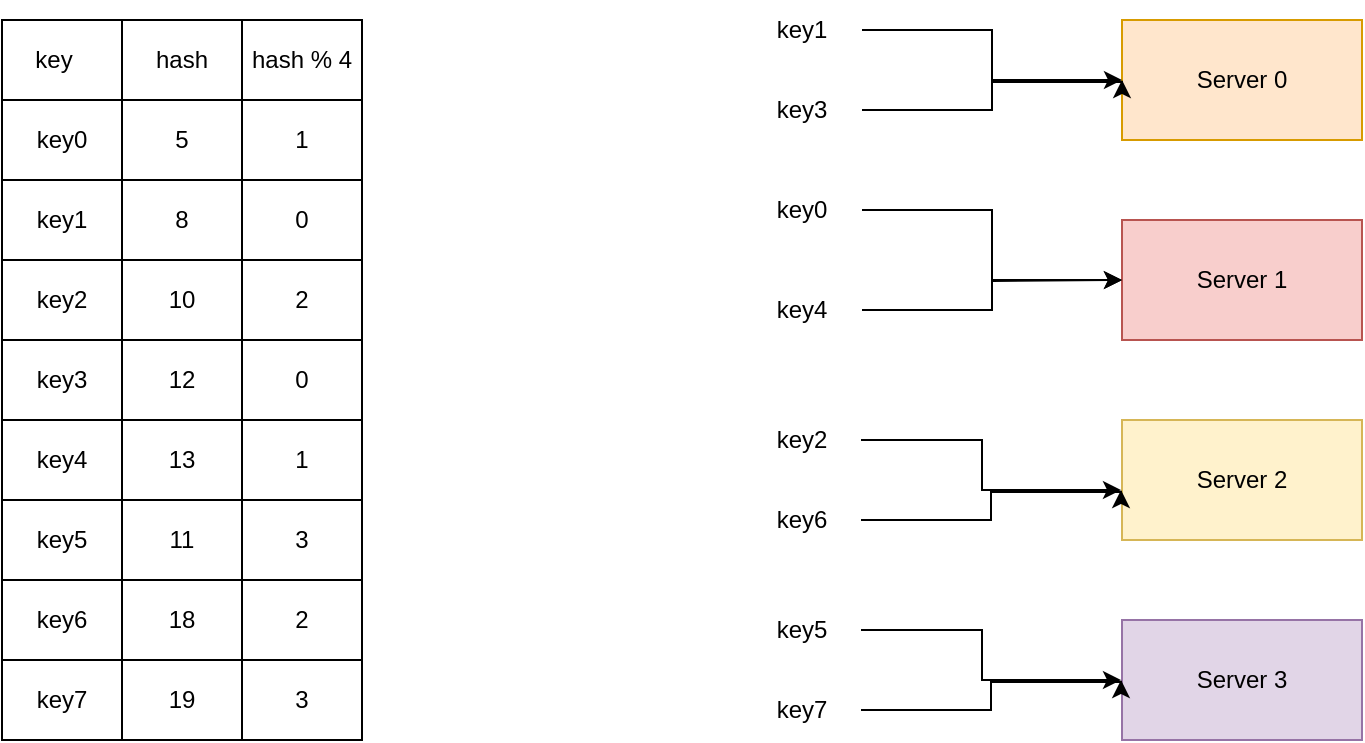 <mxfile version="26.1.3">
  <diagram name="Page-1" id="MKKmdcyjvgOV_uOWusmX">
    <mxGraphModel dx="1364" dy="758" grid="1" gridSize="10" guides="1" tooltips="1" connect="1" arrows="1" fold="1" page="1" pageScale="1" pageWidth="850" pageHeight="1100" math="0" shadow="0">
      <root>
        <mxCell id="0" />
        <mxCell id="1" parent="0" />
        <mxCell id="tOlh4tnU_qJZyK3Pe_yV-1" value="" style="shape=table;startSize=0;container=1;collapsible=0;childLayout=tableLayout;" vertex="1" parent="1">
          <mxGeometry x="40" y="120" width="180" height="360" as="geometry" />
        </mxCell>
        <mxCell id="tOlh4tnU_qJZyK3Pe_yV-2" value="" style="shape=tableRow;horizontal=0;startSize=0;swimlaneHead=0;swimlaneBody=0;strokeColor=inherit;top=0;left=0;bottom=0;right=0;collapsible=0;dropTarget=0;fillColor=none;points=[[0,0.5],[1,0.5]];portConstraint=eastwest;" vertex="1" parent="tOlh4tnU_qJZyK3Pe_yV-1">
          <mxGeometry width="180" height="40" as="geometry" />
        </mxCell>
        <mxCell id="tOlh4tnU_qJZyK3Pe_yV-3" value="key&lt;span style=&quot;white-space: pre;&quot;&gt;&#x9;&lt;/span&gt;" style="shape=partialRectangle;html=1;whiteSpace=wrap;connectable=0;strokeColor=inherit;overflow=hidden;fillColor=none;top=0;left=0;bottom=0;right=0;pointerEvents=1;" vertex="1" parent="tOlh4tnU_qJZyK3Pe_yV-2">
          <mxGeometry width="60" height="40" as="geometry">
            <mxRectangle width="60" height="40" as="alternateBounds" />
          </mxGeometry>
        </mxCell>
        <mxCell id="tOlh4tnU_qJZyK3Pe_yV-4" value="hash" style="shape=partialRectangle;html=1;whiteSpace=wrap;connectable=0;strokeColor=inherit;overflow=hidden;fillColor=none;top=0;left=0;bottom=0;right=0;pointerEvents=1;" vertex="1" parent="tOlh4tnU_qJZyK3Pe_yV-2">
          <mxGeometry x="60" width="60" height="40" as="geometry">
            <mxRectangle width="60" height="40" as="alternateBounds" />
          </mxGeometry>
        </mxCell>
        <mxCell id="tOlh4tnU_qJZyK3Pe_yV-5" value="hash % 4" style="shape=partialRectangle;html=1;whiteSpace=wrap;connectable=0;strokeColor=inherit;overflow=hidden;fillColor=none;top=0;left=0;bottom=0;right=0;pointerEvents=1;" vertex="1" parent="tOlh4tnU_qJZyK3Pe_yV-2">
          <mxGeometry x="120" width="60" height="40" as="geometry">
            <mxRectangle width="60" height="40" as="alternateBounds" />
          </mxGeometry>
        </mxCell>
        <mxCell id="tOlh4tnU_qJZyK3Pe_yV-6" value="" style="shape=tableRow;horizontal=0;startSize=0;swimlaneHead=0;swimlaneBody=0;strokeColor=inherit;top=0;left=0;bottom=0;right=0;collapsible=0;dropTarget=0;fillColor=none;points=[[0,0.5],[1,0.5]];portConstraint=eastwest;" vertex="1" parent="tOlh4tnU_qJZyK3Pe_yV-1">
          <mxGeometry y="40" width="180" height="40" as="geometry" />
        </mxCell>
        <mxCell id="tOlh4tnU_qJZyK3Pe_yV-7" value="key0" style="shape=partialRectangle;html=1;whiteSpace=wrap;connectable=0;strokeColor=inherit;overflow=hidden;fillColor=none;top=0;left=0;bottom=0;right=0;pointerEvents=1;" vertex="1" parent="tOlh4tnU_qJZyK3Pe_yV-6">
          <mxGeometry width="60" height="40" as="geometry">
            <mxRectangle width="60" height="40" as="alternateBounds" />
          </mxGeometry>
        </mxCell>
        <mxCell id="tOlh4tnU_qJZyK3Pe_yV-8" value="5" style="shape=partialRectangle;html=1;whiteSpace=wrap;connectable=0;strokeColor=inherit;overflow=hidden;fillColor=none;top=0;left=0;bottom=0;right=0;pointerEvents=1;" vertex="1" parent="tOlh4tnU_qJZyK3Pe_yV-6">
          <mxGeometry x="60" width="60" height="40" as="geometry">
            <mxRectangle width="60" height="40" as="alternateBounds" />
          </mxGeometry>
        </mxCell>
        <mxCell id="tOlh4tnU_qJZyK3Pe_yV-9" value="1" style="shape=partialRectangle;html=1;whiteSpace=wrap;connectable=0;strokeColor=inherit;overflow=hidden;fillColor=none;top=0;left=0;bottom=0;right=0;pointerEvents=1;" vertex="1" parent="tOlh4tnU_qJZyK3Pe_yV-6">
          <mxGeometry x="120" width="60" height="40" as="geometry">
            <mxRectangle width="60" height="40" as="alternateBounds" />
          </mxGeometry>
        </mxCell>
        <mxCell id="tOlh4tnU_qJZyK3Pe_yV-10" value="" style="shape=tableRow;horizontal=0;startSize=0;swimlaneHead=0;swimlaneBody=0;strokeColor=inherit;top=0;left=0;bottom=0;right=0;collapsible=0;dropTarget=0;fillColor=none;points=[[0,0.5],[1,0.5]];portConstraint=eastwest;" vertex="1" parent="tOlh4tnU_qJZyK3Pe_yV-1">
          <mxGeometry y="80" width="180" height="40" as="geometry" />
        </mxCell>
        <mxCell id="tOlh4tnU_qJZyK3Pe_yV-11" value="key1" style="shape=partialRectangle;html=1;whiteSpace=wrap;connectable=0;strokeColor=inherit;overflow=hidden;fillColor=none;top=0;left=0;bottom=0;right=0;pointerEvents=1;" vertex="1" parent="tOlh4tnU_qJZyK3Pe_yV-10">
          <mxGeometry width="60" height="40" as="geometry">
            <mxRectangle width="60" height="40" as="alternateBounds" />
          </mxGeometry>
        </mxCell>
        <mxCell id="tOlh4tnU_qJZyK3Pe_yV-12" value="8" style="shape=partialRectangle;html=1;whiteSpace=wrap;connectable=0;strokeColor=inherit;overflow=hidden;fillColor=none;top=0;left=0;bottom=0;right=0;pointerEvents=1;" vertex="1" parent="tOlh4tnU_qJZyK3Pe_yV-10">
          <mxGeometry x="60" width="60" height="40" as="geometry">
            <mxRectangle width="60" height="40" as="alternateBounds" />
          </mxGeometry>
        </mxCell>
        <mxCell id="tOlh4tnU_qJZyK3Pe_yV-13" value="0" style="shape=partialRectangle;html=1;whiteSpace=wrap;connectable=0;strokeColor=inherit;overflow=hidden;fillColor=none;top=0;left=0;bottom=0;right=0;pointerEvents=1;" vertex="1" parent="tOlh4tnU_qJZyK3Pe_yV-10">
          <mxGeometry x="120" width="60" height="40" as="geometry">
            <mxRectangle width="60" height="40" as="alternateBounds" />
          </mxGeometry>
        </mxCell>
        <mxCell id="tOlh4tnU_qJZyK3Pe_yV-14" value="" style="shape=tableRow;horizontal=0;startSize=0;swimlaneHead=0;swimlaneBody=0;strokeColor=inherit;top=0;left=0;bottom=0;right=0;collapsible=0;dropTarget=0;fillColor=none;points=[[0,0.5],[1,0.5]];portConstraint=eastwest;" vertex="1" parent="tOlh4tnU_qJZyK3Pe_yV-1">
          <mxGeometry y="120" width="180" height="40" as="geometry" />
        </mxCell>
        <mxCell id="tOlh4tnU_qJZyK3Pe_yV-15" value="key2" style="shape=partialRectangle;html=1;whiteSpace=wrap;connectable=0;strokeColor=inherit;overflow=hidden;fillColor=none;top=0;left=0;bottom=0;right=0;pointerEvents=1;" vertex="1" parent="tOlh4tnU_qJZyK3Pe_yV-14">
          <mxGeometry width="60" height="40" as="geometry">
            <mxRectangle width="60" height="40" as="alternateBounds" />
          </mxGeometry>
        </mxCell>
        <mxCell id="tOlh4tnU_qJZyK3Pe_yV-16" value="10" style="shape=partialRectangle;html=1;whiteSpace=wrap;connectable=0;strokeColor=inherit;overflow=hidden;fillColor=none;top=0;left=0;bottom=0;right=0;pointerEvents=1;" vertex="1" parent="tOlh4tnU_qJZyK3Pe_yV-14">
          <mxGeometry x="60" width="60" height="40" as="geometry">
            <mxRectangle width="60" height="40" as="alternateBounds" />
          </mxGeometry>
        </mxCell>
        <mxCell id="tOlh4tnU_qJZyK3Pe_yV-17" value="2" style="shape=partialRectangle;html=1;whiteSpace=wrap;connectable=0;strokeColor=inherit;overflow=hidden;fillColor=none;top=0;left=0;bottom=0;right=0;pointerEvents=1;" vertex="1" parent="tOlh4tnU_qJZyK3Pe_yV-14">
          <mxGeometry x="120" width="60" height="40" as="geometry">
            <mxRectangle width="60" height="40" as="alternateBounds" />
          </mxGeometry>
        </mxCell>
        <mxCell id="tOlh4tnU_qJZyK3Pe_yV-18" value="" style="shape=tableRow;horizontal=0;startSize=0;swimlaneHead=0;swimlaneBody=0;strokeColor=inherit;top=0;left=0;bottom=0;right=0;collapsible=0;dropTarget=0;fillColor=none;points=[[0,0.5],[1,0.5]];portConstraint=eastwest;" vertex="1" parent="tOlh4tnU_qJZyK3Pe_yV-1">
          <mxGeometry y="160" width="180" height="40" as="geometry" />
        </mxCell>
        <mxCell id="tOlh4tnU_qJZyK3Pe_yV-19" value="key3" style="shape=partialRectangle;html=1;whiteSpace=wrap;connectable=0;strokeColor=inherit;overflow=hidden;fillColor=none;top=0;left=0;bottom=0;right=0;pointerEvents=1;" vertex="1" parent="tOlh4tnU_qJZyK3Pe_yV-18">
          <mxGeometry width="60" height="40" as="geometry">
            <mxRectangle width="60" height="40" as="alternateBounds" />
          </mxGeometry>
        </mxCell>
        <mxCell id="tOlh4tnU_qJZyK3Pe_yV-20" value="12" style="shape=partialRectangle;html=1;whiteSpace=wrap;connectable=0;strokeColor=inherit;overflow=hidden;fillColor=none;top=0;left=0;bottom=0;right=0;pointerEvents=1;" vertex="1" parent="tOlh4tnU_qJZyK3Pe_yV-18">
          <mxGeometry x="60" width="60" height="40" as="geometry">
            <mxRectangle width="60" height="40" as="alternateBounds" />
          </mxGeometry>
        </mxCell>
        <mxCell id="tOlh4tnU_qJZyK3Pe_yV-21" value="0" style="shape=partialRectangle;html=1;whiteSpace=wrap;connectable=0;strokeColor=inherit;overflow=hidden;fillColor=none;top=0;left=0;bottom=0;right=0;pointerEvents=1;" vertex="1" parent="tOlh4tnU_qJZyK3Pe_yV-18">
          <mxGeometry x="120" width="60" height="40" as="geometry">
            <mxRectangle width="60" height="40" as="alternateBounds" />
          </mxGeometry>
        </mxCell>
        <mxCell id="tOlh4tnU_qJZyK3Pe_yV-22" value="" style="shape=tableRow;horizontal=0;startSize=0;swimlaneHead=0;swimlaneBody=0;strokeColor=inherit;top=0;left=0;bottom=0;right=0;collapsible=0;dropTarget=0;fillColor=none;points=[[0,0.5],[1,0.5]];portConstraint=eastwest;" vertex="1" parent="tOlh4tnU_qJZyK3Pe_yV-1">
          <mxGeometry y="200" width="180" height="40" as="geometry" />
        </mxCell>
        <mxCell id="tOlh4tnU_qJZyK3Pe_yV-23" value="key4" style="shape=partialRectangle;html=1;whiteSpace=wrap;connectable=0;strokeColor=inherit;overflow=hidden;fillColor=none;top=0;left=0;bottom=0;right=0;pointerEvents=1;" vertex="1" parent="tOlh4tnU_qJZyK3Pe_yV-22">
          <mxGeometry width="60" height="40" as="geometry">
            <mxRectangle width="60" height="40" as="alternateBounds" />
          </mxGeometry>
        </mxCell>
        <mxCell id="tOlh4tnU_qJZyK3Pe_yV-24" value="13" style="shape=partialRectangle;html=1;whiteSpace=wrap;connectable=0;strokeColor=inherit;overflow=hidden;fillColor=none;top=0;left=0;bottom=0;right=0;pointerEvents=1;" vertex="1" parent="tOlh4tnU_qJZyK3Pe_yV-22">
          <mxGeometry x="60" width="60" height="40" as="geometry">
            <mxRectangle width="60" height="40" as="alternateBounds" />
          </mxGeometry>
        </mxCell>
        <mxCell id="tOlh4tnU_qJZyK3Pe_yV-25" value="1" style="shape=partialRectangle;html=1;whiteSpace=wrap;connectable=0;strokeColor=inherit;overflow=hidden;fillColor=none;top=0;left=0;bottom=0;right=0;pointerEvents=1;" vertex="1" parent="tOlh4tnU_qJZyK3Pe_yV-22">
          <mxGeometry x="120" width="60" height="40" as="geometry">
            <mxRectangle width="60" height="40" as="alternateBounds" />
          </mxGeometry>
        </mxCell>
        <mxCell id="tOlh4tnU_qJZyK3Pe_yV-26" value="" style="shape=tableRow;horizontal=0;startSize=0;swimlaneHead=0;swimlaneBody=0;strokeColor=inherit;top=0;left=0;bottom=0;right=0;collapsible=0;dropTarget=0;fillColor=none;points=[[0,0.5],[1,0.5]];portConstraint=eastwest;" vertex="1" parent="tOlh4tnU_qJZyK3Pe_yV-1">
          <mxGeometry y="240" width="180" height="40" as="geometry" />
        </mxCell>
        <mxCell id="tOlh4tnU_qJZyK3Pe_yV-27" value="key5" style="shape=partialRectangle;html=1;whiteSpace=wrap;connectable=0;strokeColor=inherit;overflow=hidden;fillColor=none;top=0;left=0;bottom=0;right=0;pointerEvents=1;" vertex="1" parent="tOlh4tnU_qJZyK3Pe_yV-26">
          <mxGeometry width="60" height="40" as="geometry">
            <mxRectangle width="60" height="40" as="alternateBounds" />
          </mxGeometry>
        </mxCell>
        <mxCell id="tOlh4tnU_qJZyK3Pe_yV-28" value="11" style="shape=partialRectangle;html=1;whiteSpace=wrap;connectable=0;strokeColor=inherit;overflow=hidden;fillColor=none;top=0;left=0;bottom=0;right=0;pointerEvents=1;" vertex="1" parent="tOlh4tnU_qJZyK3Pe_yV-26">
          <mxGeometry x="60" width="60" height="40" as="geometry">
            <mxRectangle width="60" height="40" as="alternateBounds" />
          </mxGeometry>
        </mxCell>
        <mxCell id="tOlh4tnU_qJZyK3Pe_yV-29" value="3" style="shape=partialRectangle;html=1;whiteSpace=wrap;connectable=0;strokeColor=inherit;overflow=hidden;fillColor=none;top=0;left=0;bottom=0;right=0;pointerEvents=1;" vertex="1" parent="tOlh4tnU_qJZyK3Pe_yV-26">
          <mxGeometry x="120" width="60" height="40" as="geometry">
            <mxRectangle width="60" height="40" as="alternateBounds" />
          </mxGeometry>
        </mxCell>
        <mxCell id="tOlh4tnU_qJZyK3Pe_yV-30" value="" style="shape=tableRow;horizontal=0;startSize=0;swimlaneHead=0;swimlaneBody=0;strokeColor=inherit;top=0;left=0;bottom=0;right=0;collapsible=0;dropTarget=0;fillColor=none;points=[[0,0.5],[1,0.5]];portConstraint=eastwest;" vertex="1" parent="tOlh4tnU_qJZyK3Pe_yV-1">
          <mxGeometry y="280" width="180" height="40" as="geometry" />
        </mxCell>
        <mxCell id="tOlh4tnU_qJZyK3Pe_yV-31" value="key6" style="shape=partialRectangle;html=1;whiteSpace=wrap;connectable=0;strokeColor=inherit;overflow=hidden;fillColor=none;top=0;left=0;bottom=0;right=0;pointerEvents=1;" vertex="1" parent="tOlh4tnU_qJZyK3Pe_yV-30">
          <mxGeometry width="60" height="40" as="geometry">
            <mxRectangle width="60" height="40" as="alternateBounds" />
          </mxGeometry>
        </mxCell>
        <mxCell id="tOlh4tnU_qJZyK3Pe_yV-32" value="18" style="shape=partialRectangle;html=1;whiteSpace=wrap;connectable=0;strokeColor=inherit;overflow=hidden;fillColor=none;top=0;left=0;bottom=0;right=0;pointerEvents=1;" vertex="1" parent="tOlh4tnU_qJZyK3Pe_yV-30">
          <mxGeometry x="60" width="60" height="40" as="geometry">
            <mxRectangle width="60" height="40" as="alternateBounds" />
          </mxGeometry>
        </mxCell>
        <mxCell id="tOlh4tnU_qJZyK3Pe_yV-33" value="2" style="shape=partialRectangle;html=1;whiteSpace=wrap;connectable=0;strokeColor=inherit;overflow=hidden;fillColor=none;top=0;left=0;bottom=0;right=0;pointerEvents=1;" vertex="1" parent="tOlh4tnU_qJZyK3Pe_yV-30">
          <mxGeometry x="120" width="60" height="40" as="geometry">
            <mxRectangle width="60" height="40" as="alternateBounds" />
          </mxGeometry>
        </mxCell>
        <mxCell id="tOlh4tnU_qJZyK3Pe_yV-34" value="" style="shape=tableRow;horizontal=0;startSize=0;swimlaneHead=0;swimlaneBody=0;strokeColor=inherit;top=0;left=0;bottom=0;right=0;collapsible=0;dropTarget=0;fillColor=none;points=[[0,0.5],[1,0.5]];portConstraint=eastwest;" vertex="1" parent="tOlh4tnU_qJZyK3Pe_yV-1">
          <mxGeometry y="320" width="180" height="40" as="geometry" />
        </mxCell>
        <mxCell id="tOlh4tnU_qJZyK3Pe_yV-35" value="key7" style="shape=partialRectangle;html=1;whiteSpace=wrap;connectable=0;strokeColor=inherit;overflow=hidden;fillColor=none;top=0;left=0;bottom=0;right=0;pointerEvents=1;" vertex="1" parent="tOlh4tnU_qJZyK3Pe_yV-34">
          <mxGeometry width="60" height="40" as="geometry">
            <mxRectangle width="60" height="40" as="alternateBounds" />
          </mxGeometry>
        </mxCell>
        <mxCell id="tOlh4tnU_qJZyK3Pe_yV-36" value="19" style="shape=partialRectangle;html=1;whiteSpace=wrap;connectable=0;strokeColor=inherit;overflow=hidden;fillColor=none;top=0;left=0;bottom=0;right=0;pointerEvents=1;" vertex="1" parent="tOlh4tnU_qJZyK3Pe_yV-34">
          <mxGeometry x="60" width="60" height="40" as="geometry">
            <mxRectangle width="60" height="40" as="alternateBounds" />
          </mxGeometry>
        </mxCell>
        <mxCell id="tOlh4tnU_qJZyK3Pe_yV-37" value="3" style="shape=partialRectangle;html=1;whiteSpace=wrap;connectable=0;strokeColor=inherit;overflow=hidden;fillColor=none;top=0;left=0;bottom=0;right=0;pointerEvents=1;" vertex="1" parent="tOlh4tnU_qJZyK3Pe_yV-34">
          <mxGeometry x="120" width="60" height="40" as="geometry">
            <mxRectangle width="60" height="40" as="alternateBounds" />
          </mxGeometry>
        </mxCell>
        <mxCell id="tOlh4tnU_qJZyK3Pe_yV-38" value="Server 0" style="rounded=0;whiteSpace=wrap;html=1;fillColor=#ffe6cc;strokeColor=#d79b00;" vertex="1" parent="1">
          <mxGeometry x="600" y="120" width="120" height="60" as="geometry" />
        </mxCell>
        <mxCell id="tOlh4tnU_qJZyK3Pe_yV-39" value="Server 1" style="rounded=0;whiteSpace=wrap;html=1;fillColor=#f8cecc;strokeColor=#b85450;" vertex="1" parent="1">
          <mxGeometry x="600" y="220" width="120" height="60" as="geometry" />
        </mxCell>
        <mxCell id="tOlh4tnU_qJZyK3Pe_yV-40" value="Server 2" style="rounded=0;whiteSpace=wrap;html=1;fillColor=#fff2cc;strokeColor=#d6b656;" vertex="1" parent="1">
          <mxGeometry x="600" y="320" width="120" height="60" as="geometry" />
        </mxCell>
        <mxCell id="tOlh4tnU_qJZyK3Pe_yV-41" value="Server 3" style="rounded=0;whiteSpace=wrap;html=1;fillColor=#e1d5e7;strokeColor=#9673a6;" vertex="1" parent="1">
          <mxGeometry x="600" y="420" width="120" height="60" as="geometry" />
        </mxCell>
        <mxCell id="tOlh4tnU_qJZyK3Pe_yV-42" style="edgeStyle=orthogonalEdgeStyle;rounded=0;orthogonalLoop=1;jettySize=auto;html=1;exitX=1;exitY=0.5;exitDx=0;exitDy=0;entryX=0;entryY=0.5;entryDx=0;entryDy=0;" edge="1" parent="1" source="tOlh4tnU_qJZyK3Pe_yV-43" target="tOlh4tnU_qJZyK3Pe_yV-38">
          <mxGeometry relative="1" as="geometry" />
        </mxCell>
        <mxCell id="tOlh4tnU_qJZyK3Pe_yV-43" value="key1" style="text;html=1;align=center;verticalAlign=middle;whiteSpace=wrap;rounded=0;" vertex="1" parent="1">
          <mxGeometry x="410" y="110" width="60" height="30" as="geometry" />
        </mxCell>
        <mxCell id="tOlh4tnU_qJZyK3Pe_yV-44" style="edgeStyle=orthogonalEdgeStyle;rounded=0;orthogonalLoop=1;jettySize=auto;html=1;exitX=1;exitY=0.5;exitDx=0;exitDy=0;" edge="1" parent="1" source="tOlh4tnU_qJZyK3Pe_yV-45">
          <mxGeometry relative="1" as="geometry">
            <mxPoint x="600" y="150" as="targetPoint" />
            <Array as="points">
              <mxPoint x="535" y="165" />
              <mxPoint x="535" y="151" />
            </Array>
          </mxGeometry>
        </mxCell>
        <mxCell id="tOlh4tnU_qJZyK3Pe_yV-45" value="key3" style="text;html=1;align=center;verticalAlign=middle;whiteSpace=wrap;rounded=0;" vertex="1" parent="1">
          <mxGeometry x="410" y="150" width="60" height="30" as="geometry" />
        </mxCell>
        <mxCell id="tOlh4tnU_qJZyK3Pe_yV-46" style="edgeStyle=orthogonalEdgeStyle;rounded=0;orthogonalLoop=1;jettySize=auto;html=1;exitX=1;exitY=0.5;exitDx=0;exitDy=0;entryX=0;entryY=0.5;entryDx=0;entryDy=0;" edge="1" parent="1" source="tOlh4tnU_qJZyK3Pe_yV-47" target="tOlh4tnU_qJZyK3Pe_yV-39">
          <mxGeometry relative="1" as="geometry" />
        </mxCell>
        <mxCell id="tOlh4tnU_qJZyK3Pe_yV-47" value="key0" style="text;html=1;align=center;verticalAlign=middle;whiteSpace=wrap;rounded=0;" vertex="1" parent="1">
          <mxGeometry x="410" y="200" width="60" height="30" as="geometry" />
        </mxCell>
        <mxCell id="tOlh4tnU_qJZyK3Pe_yV-48" style="edgeStyle=orthogonalEdgeStyle;rounded=0;orthogonalLoop=1;jettySize=auto;html=1;" edge="1" parent="1" source="tOlh4tnU_qJZyK3Pe_yV-49">
          <mxGeometry relative="1" as="geometry">
            <mxPoint x="600" y="250" as="targetPoint" />
          </mxGeometry>
        </mxCell>
        <mxCell id="tOlh4tnU_qJZyK3Pe_yV-49" value="key4" style="text;html=1;align=center;verticalAlign=middle;whiteSpace=wrap;rounded=0;" vertex="1" parent="1">
          <mxGeometry x="410" y="250" width="60" height="30" as="geometry" />
        </mxCell>
        <mxCell id="tOlh4tnU_qJZyK3Pe_yV-50" style="edgeStyle=orthogonalEdgeStyle;rounded=0;orthogonalLoop=1;jettySize=auto;html=1;exitX=1;exitY=0.5;exitDx=0;exitDy=0;entryX=0;entryY=0.5;entryDx=0;entryDy=0;" edge="1" parent="1" source="tOlh4tnU_qJZyK3Pe_yV-51">
          <mxGeometry relative="1" as="geometry">
            <mxPoint x="599.5" y="355" as="targetPoint" />
            <Array as="points">
              <mxPoint x="530" y="330" />
              <mxPoint x="530" y="355" />
            </Array>
          </mxGeometry>
        </mxCell>
        <mxCell id="tOlh4tnU_qJZyK3Pe_yV-51" value="key2" style="text;html=1;align=center;verticalAlign=middle;whiteSpace=wrap;rounded=0;" vertex="1" parent="1">
          <mxGeometry x="409.5" y="315" width="60" height="30" as="geometry" />
        </mxCell>
        <mxCell id="tOlh4tnU_qJZyK3Pe_yV-52" style="edgeStyle=orthogonalEdgeStyle;rounded=0;orthogonalLoop=1;jettySize=auto;html=1;exitX=1;exitY=0.5;exitDx=0;exitDy=0;" edge="1" parent="1" source="tOlh4tnU_qJZyK3Pe_yV-53">
          <mxGeometry relative="1" as="geometry">
            <mxPoint x="599.5" y="355" as="targetPoint" />
            <Array as="points">
              <mxPoint x="534.5" y="370" />
              <mxPoint x="534.5" y="356" />
            </Array>
          </mxGeometry>
        </mxCell>
        <mxCell id="tOlh4tnU_qJZyK3Pe_yV-53" value="key6" style="text;html=1;align=center;verticalAlign=middle;whiteSpace=wrap;rounded=0;" vertex="1" parent="1">
          <mxGeometry x="409.5" y="355" width="60" height="30" as="geometry" />
        </mxCell>
        <mxCell id="tOlh4tnU_qJZyK3Pe_yV-54" style="edgeStyle=orthogonalEdgeStyle;rounded=0;orthogonalLoop=1;jettySize=auto;html=1;exitX=1;exitY=0.5;exitDx=0;exitDy=0;entryX=0;entryY=0.5;entryDx=0;entryDy=0;" edge="1" parent="1" source="tOlh4tnU_qJZyK3Pe_yV-55">
          <mxGeometry relative="1" as="geometry">
            <mxPoint x="599.5" y="450" as="targetPoint" />
            <Array as="points">
              <mxPoint x="530" y="425" />
              <mxPoint x="530" y="450" />
            </Array>
          </mxGeometry>
        </mxCell>
        <mxCell id="tOlh4tnU_qJZyK3Pe_yV-55" value="key5" style="text;html=1;align=center;verticalAlign=middle;whiteSpace=wrap;rounded=0;" vertex="1" parent="1">
          <mxGeometry x="409.5" y="410" width="60" height="30" as="geometry" />
        </mxCell>
        <mxCell id="tOlh4tnU_qJZyK3Pe_yV-56" style="edgeStyle=orthogonalEdgeStyle;rounded=0;orthogonalLoop=1;jettySize=auto;html=1;exitX=1;exitY=0.5;exitDx=0;exitDy=0;" edge="1" parent="1" source="tOlh4tnU_qJZyK3Pe_yV-57">
          <mxGeometry relative="1" as="geometry">
            <mxPoint x="599.5" y="450" as="targetPoint" />
            <Array as="points">
              <mxPoint x="534.5" y="465" />
              <mxPoint x="534.5" y="451" />
            </Array>
          </mxGeometry>
        </mxCell>
        <mxCell id="tOlh4tnU_qJZyK3Pe_yV-57" value="key7" style="text;html=1;align=center;verticalAlign=middle;whiteSpace=wrap;rounded=0;" vertex="1" parent="1">
          <mxGeometry x="409.5" y="450" width="60" height="30" as="geometry" />
        </mxCell>
      </root>
    </mxGraphModel>
  </diagram>
</mxfile>
